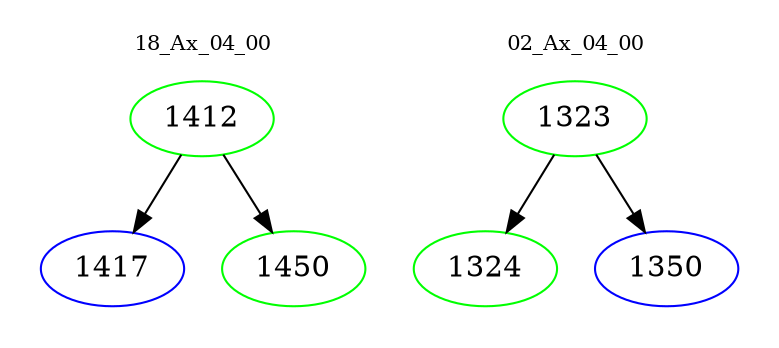 digraph{
subgraph cluster_0 {
color = white
label = "18_Ax_04_00";
fontsize=10;
T0_1412 [label="1412", color="green"]
T0_1412 -> T0_1417 [color="black"]
T0_1417 [label="1417", color="blue"]
T0_1412 -> T0_1450 [color="black"]
T0_1450 [label="1450", color="green"]
}
subgraph cluster_1 {
color = white
label = "02_Ax_04_00";
fontsize=10;
T1_1323 [label="1323", color="green"]
T1_1323 -> T1_1324 [color="black"]
T1_1324 [label="1324", color="green"]
T1_1323 -> T1_1350 [color="black"]
T1_1350 [label="1350", color="blue"]
}
}
